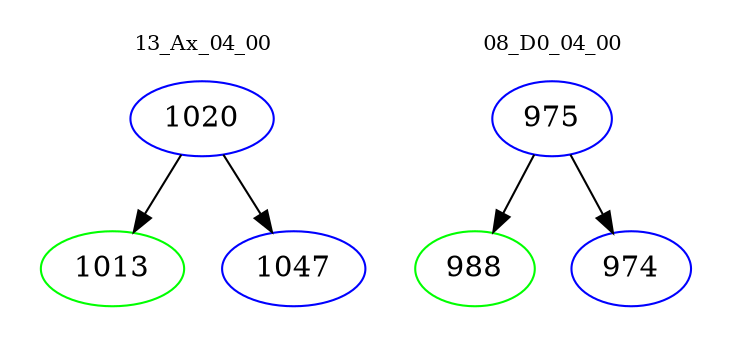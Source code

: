 digraph{
subgraph cluster_0 {
color = white
label = "13_Ax_04_00";
fontsize=10;
T0_1020 [label="1020", color="blue"]
T0_1020 -> T0_1013 [color="black"]
T0_1013 [label="1013", color="green"]
T0_1020 -> T0_1047 [color="black"]
T0_1047 [label="1047", color="blue"]
}
subgraph cluster_1 {
color = white
label = "08_D0_04_00";
fontsize=10;
T1_975 [label="975", color="blue"]
T1_975 -> T1_988 [color="black"]
T1_988 [label="988", color="green"]
T1_975 -> T1_974 [color="black"]
T1_974 [label="974", color="blue"]
}
}
